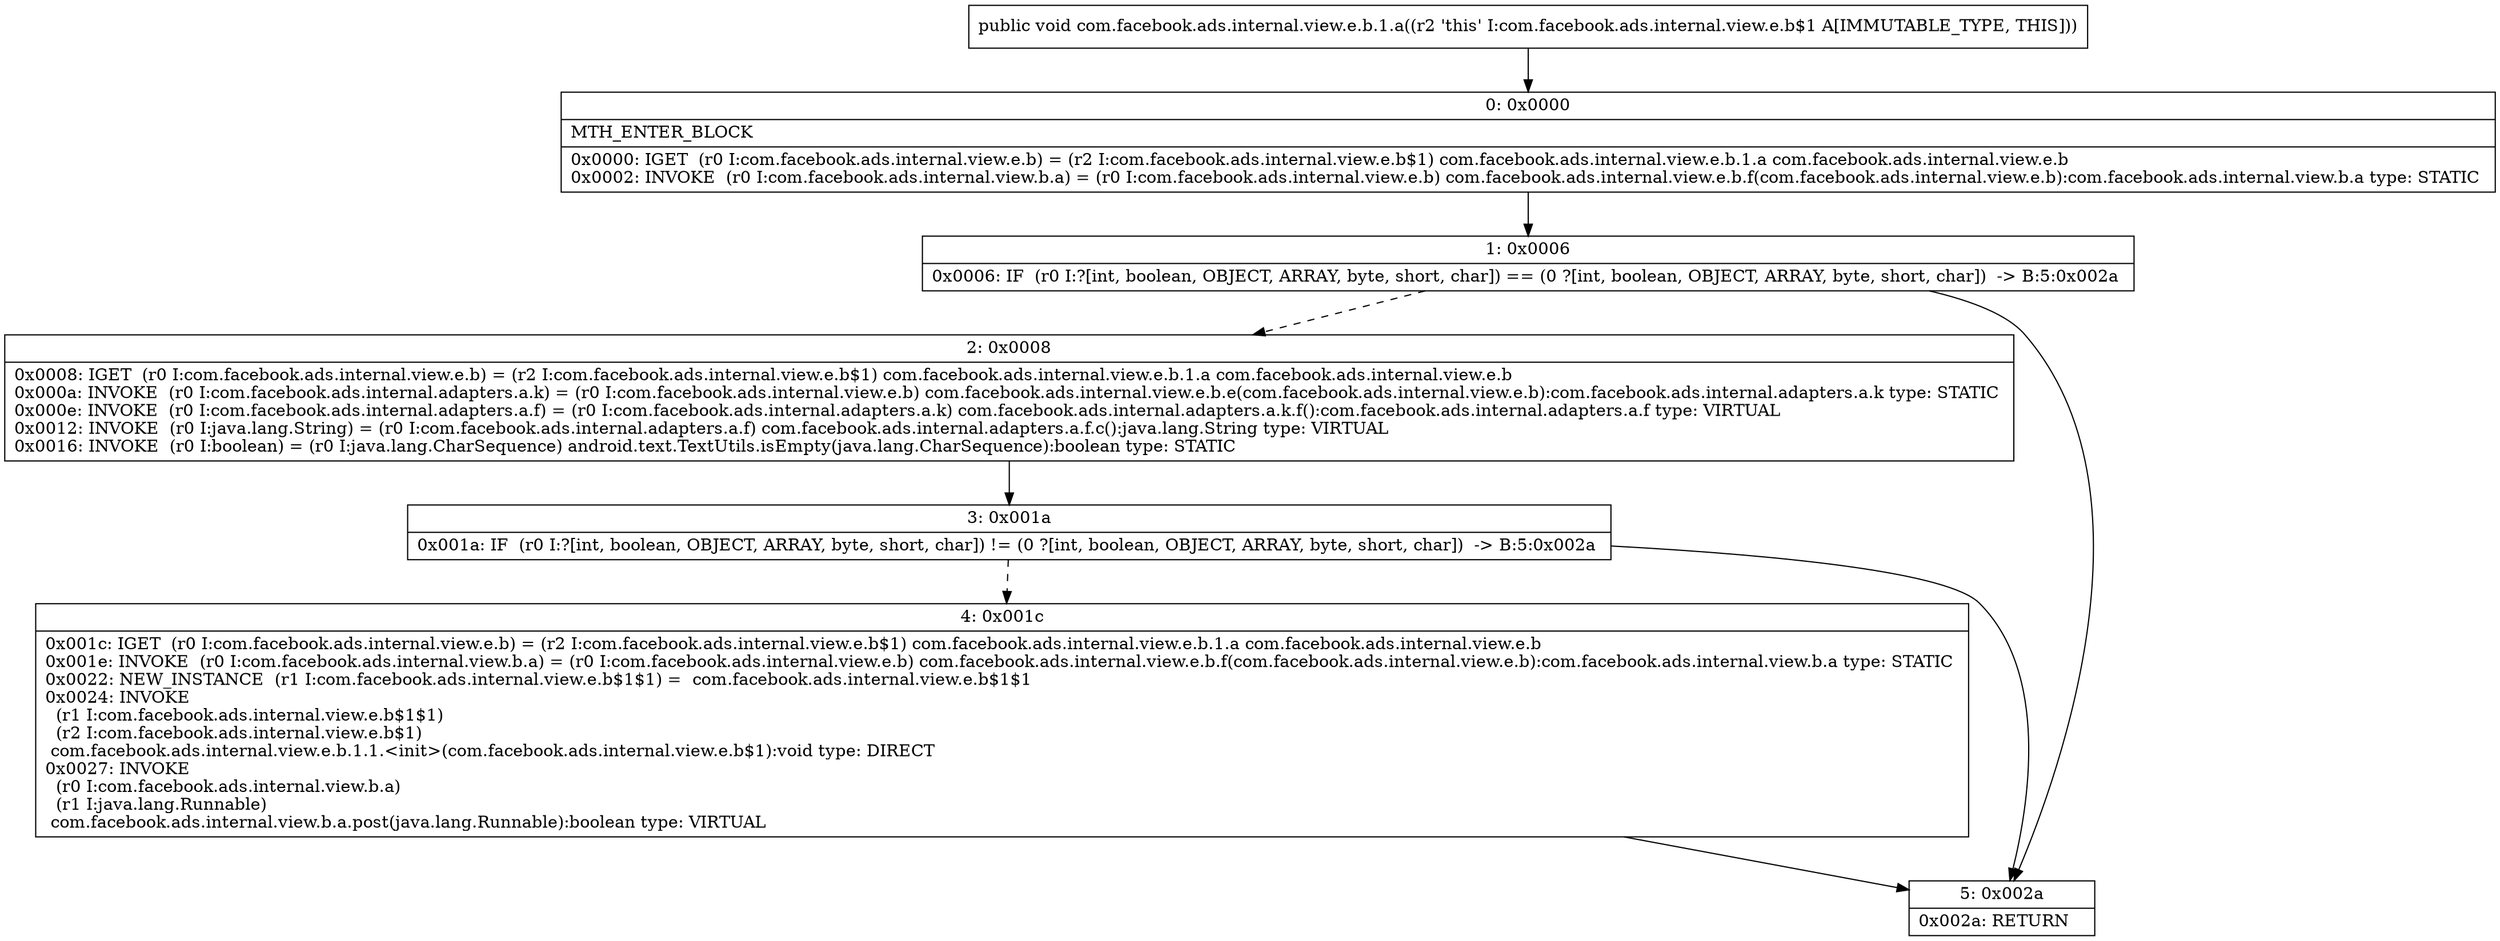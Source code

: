 digraph "CFG forcom.facebook.ads.internal.view.e.b.1.a()V" {
Node_0 [shape=record,label="{0\:\ 0x0000|MTH_ENTER_BLOCK\l|0x0000: IGET  (r0 I:com.facebook.ads.internal.view.e.b) = (r2 I:com.facebook.ads.internal.view.e.b$1) com.facebook.ads.internal.view.e.b.1.a com.facebook.ads.internal.view.e.b \l0x0002: INVOKE  (r0 I:com.facebook.ads.internal.view.b.a) = (r0 I:com.facebook.ads.internal.view.e.b) com.facebook.ads.internal.view.e.b.f(com.facebook.ads.internal.view.e.b):com.facebook.ads.internal.view.b.a type: STATIC \l}"];
Node_1 [shape=record,label="{1\:\ 0x0006|0x0006: IF  (r0 I:?[int, boolean, OBJECT, ARRAY, byte, short, char]) == (0 ?[int, boolean, OBJECT, ARRAY, byte, short, char])  \-\> B:5:0x002a \l}"];
Node_2 [shape=record,label="{2\:\ 0x0008|0x0008: IGET  (r0 I:com.facebook.ads.internal.view.e.b) = (r2 I:com.facebook.ads.internal.view.e.b$1) com.facebook.ads.internal.view.e.b.1.a com.facebook.ads.internal.view.e.b \l0x000a: INVOKE  (r0 I:com.facebook.ads.internal.adapters.a.k) = (r0 I:com.facebook.ads.internal.view.e.b) com.facebook.ads.internal.view.e.b.e(com.facebook.ads.internal.view.e.b):com.facebook.ads.internal.adapters.a.k type: STATIC \l0x000e: INVOKE  (r0 I:com.facebook.ads.internal.adapters.a.f) = (r0 I:com.facebook.ads.internal.adapters.a.k) com.facebook.ads.internal.adapters.a.k.f():com.facebook.ads.internal.adapters.a.f type: VIRTUAL \l0x0012: INVOKE  (r0 I:java.lang.String) = (r0 I:com.facebook.ads.internal.adapters.a.f) com.facebook.ads.internal.adapters.a.f.c():java.lang.String type: VIRTUAL \l0x0016: INVOKE  (r0 I:boolean) = (r0 I:java.lang.CharSequence) android.text.TextUtils.isEmpty(java.lang.CharSequence):boolean type: STATIC \l}"];
Node_3 [shape=record,label="{3\:\ 0x001a|0x001a: IF  (r0 I:?[int, boolean, OBJECT, ARRAY, byte, short, char]) != (0 ?[int, boolean, OBJECT, ARRAY, byte, short, char])  \-\> B:5:0x002a \l}"];
Node_4 [shape=record,label="{4\:\ 0x001c|0x001c: IGET  (r0 I:com.facebook.ads.internal.view.e.b) = (r2 I:com.facebook.ads.internal.view.e.b$1) com.facebook.ads.internal.view.e.b.1.a com.facebook.ads.internal.view.e.b \l0x001e: INVOKE  (r0 I:com.facebook.ads.internal.view.b.a) = (r0 I:com.facebook.ads.internal.view.e.b) com.facebook.ads.internal.view.e.b.f(com.facebook.ads.internal.view.e.b):com.facebook.ads.internal.view.b.a type: STATIC \l0x0022: NEW_INSTANCE  (r1 I:com.facebook.ads.internal.view.e.b$1$1) =  com.facebook.ads.internal.view.e.b$1$1 \l0x0024: INVOKE  \l  (r1 I:com.facebook.ads.internal.view.e.b$1$1)\l  (r2 I:com.facebook.ads.internal.view.e.b$1)\l com.facebook.ads.internal.view.e.b.1.1.\<init\>(com.facebook.ads.internal.view.e.b$1):void type: DIRECT \l0x0027: INVOKE  \l  (r0 I:com.facebook.ads.internal.view.b.a)\l  (r1 I:java.lang.Runnable)\l com.facebook.ads.internal.view.b.a.post(java.lang.Runnable):boolean type: VIRTUAL \l}"];
Node_5 [shape=record,label="{5\:\ 0x002a|0x002a: RETURN   \l}"];
MethodNode[shape=record,label="{public void com.facebook.ads.internal.view.e.b.1.a((r2 'this' I:com.facebook.ads.internal.view.e.b$1 A[IMMUTABLE_TYPE, THIS])) }"];
MethodNode -> Node_0;
Node_0 -> Node_1;
Node_1 -> Node_2[style=dashed];
Node_1 -> Node_5;
Node_2 -> Node_3;
Node_3 -> Node_4[style=dashed];
Node_3 -> Node_5;
Node_4 -> Node_5;
}

